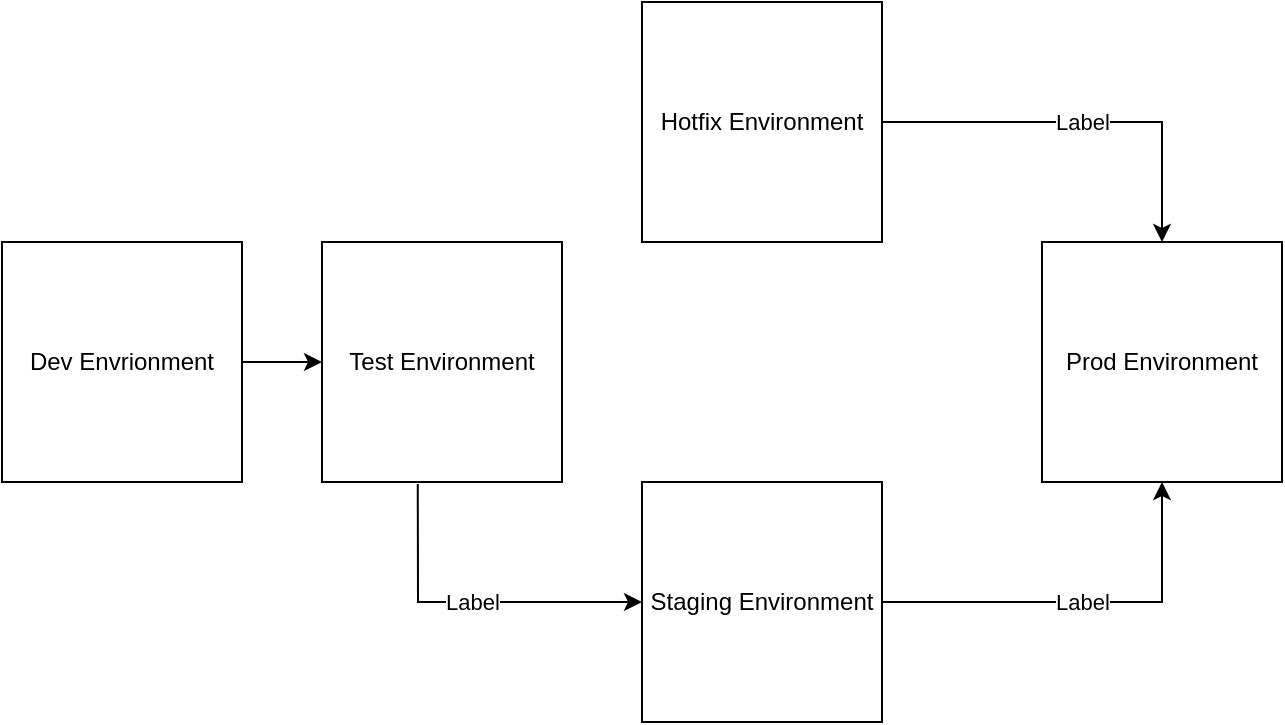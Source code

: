 <mxfile version="15.5.6" type="github">
  <diagram id="YZUznTvgLl3TDaF4M92F" name="Page-1">
    <mxGraphModel dx="1331" dy="717" grid="1" gridSize="10" guides="1" tooltips="1" connect="1" arrows="1" fold="1" page="1" pageScale="1" pageWidth="850" pageHeight="1100" math="0" shadow="0">
      <root>
        <mxCell id="0" />
        <mxCell id="1" parent="0" />
        <mxCell id="Z1djOML-ywt9o6m-iie2-1" value="Test Environment" style="rounded=0;whiteSpace=wrap;html=1;" vertex="1" parent="1">
          <mxGeometry x="200" y="200" width="120" height="120" as="geometry" />
        </mxCell>
        <mxCell id="Z1djOML-ywt9o6m-iie2-2" value="Dev Envrionment" style="rounded=0;whiteSpace=wrap;html=1;" vertex="1" parent="1">
          <mxGeometry x="40" y="200" width="120" height="120" as="geometry" />
        </mxCell>
        <mxCell id="Z1djOML-ywt9o6m-iie2-3" value="Prod Environment" style="rounded=0;whiteSpace=wrap;html=1;" vertex="1" parent="1">
          <mxGeometry x="560" y="200" width="120" height="120" as="geometry" />
        </mxCell>
        <mxCell id="Z1djOML-ywt9o6m-iie2-4" value="Hotfix Environment" style="rounded=0;whiteSpace=wrap;html=1;" vertex="1" parent="1">
          <mxGeometry x="360" y="80" width="120" height="120" as="geometry" />
        </mxCell>
        <mxCell id="Z1djOML-ywt9o6m-iie2-5" value="Staging Environment" style="rounded=0;whiteSpace=wrap;html=1;" vertex="1" parent="1">
          <mxGeometry x="360" y="320" width="120" height="120" as="geometry" />
        </mxCell>
        <mxCell id="Z1djOML-ywt9o6m-iie2-6" value="" style="endArrow=classic;html=1;rounded=0;" edge="1" parent="1" source="Z1djOML-ywt9o6m-iie2-2">
          <mxGeometry width="50" height="50" relative="1" as="geometry">
            <mxPoint x="160" y="310" as="sourcePoint" />
            <mxPoint x="200" y="260" as="targetPoint" />
          </mxGeometry>
        </mxCell>
        <mxCell id="Z1djOML-ywt9o6m-iie2-7" value="" style="endArrow=classic;html=1;rounded=0;exitX=0.399;exitY=1.008;exitDx=0;exitDy=0;entryX=0;entryY=0.5;entryDx=0;entryDy=0;exitPerimeter=0;" edge="1" parent="1" source="Z1djOML-ywt9o6m-iie2-1" target="Z1djOML-ywt9o6m-iie2-5">
          <mxGeometry relative="1" as="geometry">
            <mxPoint x="370" y="370" as="sourcePoint" />
            <mxPoint x="470" y="370" as="targetPoint" />
            <Array as="points">
              <mxPoint x="248" y="380" />
            </Array>
          </mxGeometry>
        </mxCell>
        <mxCell id="Z1djOML-ywt9o6m-iie2-8" value="Label" style="edgeLabel;resizable=0;html=1;align=center;verticalAlign=middle;" connectable="0" vertex="1" parent="Z1djOML-ywt9o6m-iie2-7">
          <mxGeometry relative="1" as="geometry" />
        </mxCell>
        <mxCell id="Z1djOML-ywt9o6m-iie2-9" value="" style="endArrow=classic;html=1;rounded=0;exitX=1;exitY=0.5;exitDx=0;exitDy=0;entryX=0.5;entryY=1;entryDx=0;entryDy=0;" edge="1" parent="1" source="Z1djOML-ywt9o6m-iie2-5" target="Z1djOML-ywt9o6m-iie2-3">
          <mxGeometry relative="1" as="geometry">
            <mxPoint x="370" y="370" as="sourcePoint" />
            <mxPoint x="470" y="370" as="targetPoint" />
            <Array as="points">
              <mxPoint x="620" y="380" />
            </Array>
          </mxGeometry>
        </mxCell>
        <mxCell id="Z1djOML-ywt9o6m-iie2-10" value="Label" style="edgeLabel;resizable=0;html=1;align=center;verticalAlign=middle;" connectable="0" vertex="1" parent="Z1djOML-ywt9o6m-iie2-9">
          <mxGeometry relative="1" as="geometry" />
        </mxCell>
        <mxCell id="Z1djOML-ywt9o6m-iie2-11" value="" style="endArrow=classic;html=1;rounded=0;exitX=1;exitY=0.5;exitDx=0;exitDy=0;entryX=0.5;entryY=0;entryDx=0;entryDy=0;" edge="1" parent="1" source="Z1djOML-ywt9o6m-iie2-4" target="Z1djOML-ywt9o6m-iie2-3">
          <mxGeometry relative="1" as="geometry">
            <mxPoint x="370" y="370" as="sourcePoint" />
            <mxPoint x="470" y="370" as="targetPoint" />
            <Array as="points">
              <mxPoint x="620" y="140" />
            </Array>
          </mxGeometry>
        </mxCell>
        <mxCell id="Z1djOML-ywt9o6m-iie2-12" value="Label" style="edgeLabel;resizable=0;html=1;align=center;verticalAlign=middle;" connectable="0" vertex="1" parent="Z1djOML-ywt9o6m-iie2-11">
          <mxGeometry relative="1" as="geometry" />
        </mxCell>
      </root>
    </mxGraphModel>
  </diagram>
</mxfile>
